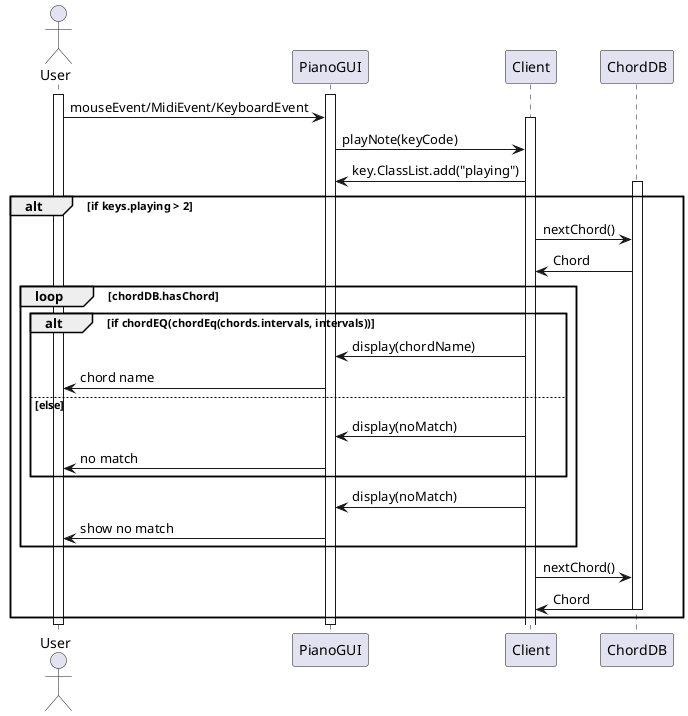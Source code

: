 @startuml
actor User
participant PianoGUI
participant Client
participant ChordDB
activate User
activate PianoGUI
User -> PianoGUI: mouseEvent/MidiEvent/KeyboardEvent
activate Client
PianoGUI -> Client: playNote(keyCode)
Client -> PianoGUI: key.ClassList.add("playing")
alt if keys.playing > 2

activate ChordDB
Client -> ChordDB : nextChord()
ChordDB -> Client : Chord
loop chordDB.hasChord
alt if chordEQ(chordEq(chords.intervals, intervals))
Client -> PianoGUI: display(chordName)
PianoGUI -> User: chord name
else else
Client -> PianoGUI: display(noMatch)
PianoGUI -> User: no match
end
Client -> PianoGUI: display(noMatch)
PianoGUI -> User: show no match
end
Client -> ChordDB : nextChord()
ChordDB -> Client : Chord
deactivate ChordDB
end
deactivate PianoGUI
deactivate User
@enduml
